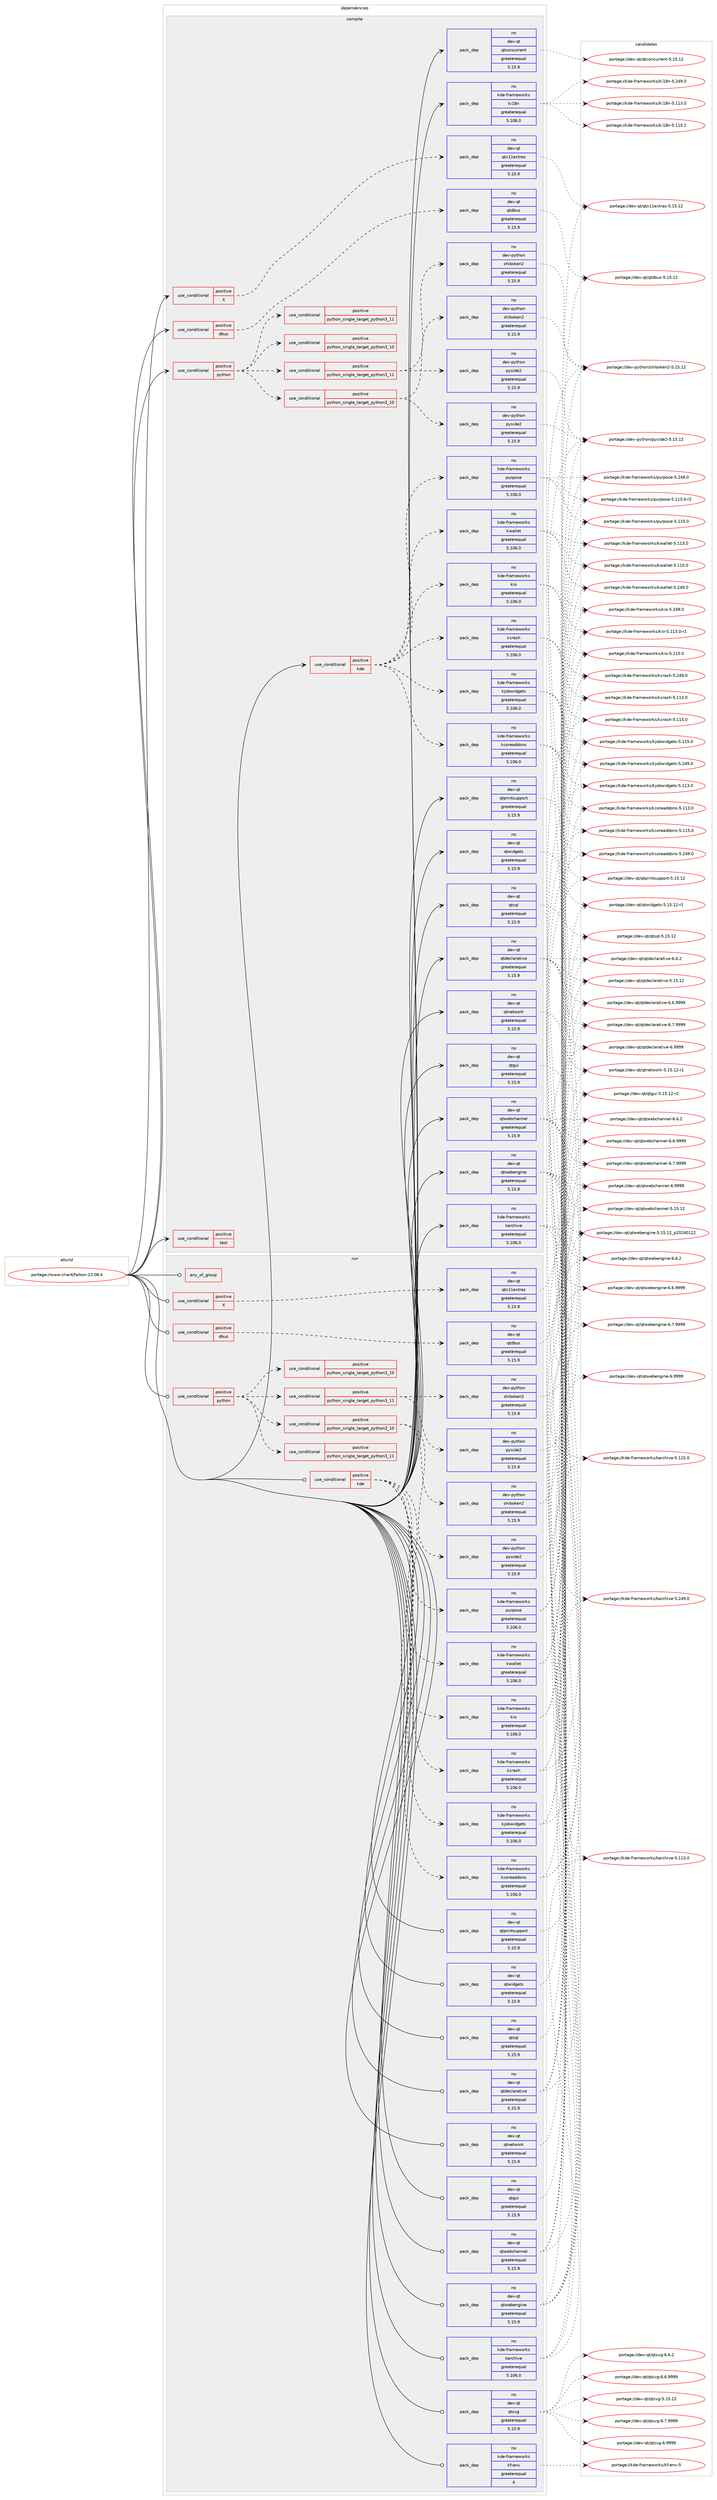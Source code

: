 digraph prolog {

# *************
# Graph options
# *************

newrank=true;
concentrate=true;
compound=true;
graph [rankdir=LR,fontname=Helvetica,fontsize=10,ranksep=1.5];#, ranksep=2.5, nodesep=0.2];
edge  [arrowhead=vee];
node  [fontname=Helvetica,fontsize=10];

# **********
# The ebuild
# **********

subgraph cluster_leftcol {
color=gray;
rank=same;
label=<<i>ebuild</i>>;
id [label="portage://www-client/falkon-23.08.4", color=red, width=4, href="../www-client/falkon-23.08.4.svg"];
}

# ****************
# The dependencies
# ****************

subgraph cluster_midcol {
color=gray;
label=<<i>dependencies</i>>;
subgraph cluster_compile {
fillcolor="#eeeeee";
style=filled;
label=<<i>compile</i>>;
subgraph cond15647 {
dependency23454 [label=<<TABLE BORDER="0" CELLBORDER="1" CELLSPACING="0" CELLPADDING="4"><TR><TD ROWSPAN="3" CELLPADDING="10">use_conditional</TD></TR><TR><TD>positive</TD></TR><TR><TD>X</TD></TR></TABLE>>, shape=none, color=red];
subgraph pack7530 {
dependency23455 [label=<<TABLE BORDER="0" CELLBORDER="1" CELLSPACING="0" CELLPADDING="4" WIDTH="220"><TR><TD ROWSPAN="6" CELLPADDING="30">pack_dep</TD></TR><TR><TD WIDTH="110">no</TD></TR><TR><TD>dev-qt</TD></TR><TR><TD>qtx11extras</TD></TR><TR><TD>greaterequal</TD></TR><TR><TD>5.15.9</TD></TR></TABLE>>, shape=none, color=blue];
}
dependency23454:e -> dependency23455:w [weight=20,style="dashed",arrowhead="vee"];
# *** BEGIN UNKNOWN DEPENDENCY TYPE (TODO) ***
# dependency23454 -> package_dependency(portage://www-client/falkon-23.08.4,install,no,x11-libs,libxcb,none,[,,],any_same_slot,[])
# *** END UNKNOWN DEPENDENCY TYPE (TODO) ***

# *** BEGIN UNKNOWN DEPENDENCY TYPE (TODO) ***
# dependency23454 -> package_dependency(portage://www-client/falkon-23.08.4,install,no,x11-libs,xcb-util,none,[,,],[],[])
# *** END UNKNOWN DEPENDENCY TYPE (TODO) ***

}
id:e -> dependency23454:w [weight=20,style="solid",arrowhead="vee"];
subgraph cond15648 {
dependency23456 [label=<<TABLE BORDER="0" CELLBORDER="1" CELLSPACING="0" CELLPADDING="4"><TR><TD ROWSPAN="3" CELLPADDING="10">use_conditional</TD></TR><TR><TD>positive</TD></TR><TR><TD>dbus</TD></TR></TABLE>>, shape=none, color=red];
subgraph pack7531 {
dependency23457 [label=<<TABLE BORDER="0" CELLBORDER="1" CELLSPACING="0" CELLPADDING="4" WIDTH="220"><TR><TD ROWSPAN="6" CELLPADDING="30">pack_dep</TD></TR><TR><TD WIDTH="110">no</TD></TR><TR><TD>dev-qt</TD></TR><TR><TD>qtdbus</TD></TR><TR><TD>greaterequal</TD></TR><TR><TD>5.15.9</TD></TR></TABLE>>, shape=none, color=blue];
}
dependency23456:e -> dependency23457:w [weight=20,style="dashed",arrowhead="vee"];
}
id:e -> dependency23456:w [weight=20,style="solid",arrowhead="vee"];
subgraph cond15649 {
dependency23458 [label=<<TABLE BORDER="0" CELLBORDER="1" CELLSPACING="0" CELLPADDING="4"><TR><TD ROWSPAN="3" CELLPADDING="10">use_conditional</TD></TR><TR><TD>positive</TD></TR><TR><TD>kde</TD></TR></TABLE>>, shape=none, color=red];
subgraph pack7532 {
dependency23459 [label=<<TABLE BORDER="0" CELLBORDER="1" CELLSPACING="0" CELLPADDING="4" WIDTH="220"><TR><TD ROWSPAN="6" CELLPADDING="30">pack_dep</TD></TR><TR><TD WIDTH="110">no</TD></TR><TR><TD>kde-frameworks</TD></TR><TR><TD>kcoreaddons</TD></TR><TR><TD>greaterequal</TD></TR><TR><TD>5.106.0</TD></TR></TABLE>>, shape=none, color=blue];
}
dependency23458:e -> dependency23459:w [weight=20,style="dashed",arrowhead="vee"];
subgraph pack7533 {
dependency23460 [label=<<TABLE BORDER="0" CELLBORDER="1" CELLSPACING="0" CELLPADDING="4" WIDTH="220"><TR><TD ROWSPAN="6" CELLPADDING="30">pack_dep</TD></TR><TR><TD WIDTH="110">no</TD></TR><TR><TD>kde-frameworks</TD></TR><TR><TD>kcrash</TD></TR><TR><TD>greaterequal</TD></TR><TR><TD>5.106.0</TD></TR></TABLE>>, shape=none, color=blue];
}
dependency23458:e -> dependency23460:w [weight=20,style="dashed",arrowhead="vee"];
subgraph pack7534 {
dependency23461 [label=<<TABLE BORDER="0" CELLBORDER="1" CELLSPACING="0" CELLPADDING="4" WIDTH="220"><TR><TD ROWSPAN="6" CELLPADDING="30">pack_dep</TD></TR><TR><TD WIDTH="110">no</TD></TR><TR><TD>kde-frameworks</TD></TR><TR><TD>kio</TD></TR><TR><TD>greaterequal</TD></TR><TR><TD>5.106.0</TD></TR></TABLE>>, shape=none, color=blue];
}
dependency23458:e -> dependency23461:w [weight=20,style="dashed",arrowhead="vee"];
subgraph pack7535 {
dependency23462 [label=<<TABLE BORDER="0" CELLBORDER="1" CELLSPACING="0" CELLPADDING="4" WIDTH="220"><TR><TD ROWSPAN="6" CELLPADDING="30">pack_dep</TD></TR><TR><TD WIDTH="110">no</TD></TR><TR><TD>kde-frameworks</TD></TR><TR><TD>kjobwidgets</TD></TR><TR><TD>greaterequal</TD></TR><TR><TD>5.106.0</TD></TR></TABLE>>, shape=none, color=blue];
}
dependency23458:e -> dependency23462:w [weight=20,style="dashed",arrowhead="vee"];
subgraph pack7536 {
dependency23463 [label=<<TABLE BORDER="0" CELLBORDER="1" CELLSPACING="0" CELLPADDING="4" WIDTH="220"><TR><TD ROWSPAN="6" CELLPADDING="30">pack_dep</TD></TR><TR><TD WIDTH="110">no</TD></TR><TR><TD>kde-frameworks</TD></TR><TR><TD>kwallet</TD></TR><TR><TD>greaterequal</TD></TR><TR><TD>5.106.0</TD></TR></TABLE>>, shape=none, color=blue];
}
dependency23458:e -> dependency23463:w [weight=20,style="dashed",arrowhead="vee"];
subgraph pack7537 {
dependency23464 [label=<<TABLE BORDER="0" CELLBORDER="1" CELLSPACING="0" CELLPADDING="4" WIDTH="220"><TR><TD ROWSPAN="6" CELLPADDING="30">pack_dep</TD></TR><TR><TD WIDTH="110">no</TD></TR><TR><TD>kde-frameworks</TD></TR><TR><TD>purpose</TD></TR><TR><TD>greaterequal</TD></TR><TR><TD>5.106.0</TD></TR></TABLE>>, shape=none, color=blue];
}
dependency23458:e -> dependency23464:w [weight=20,style="dashed",arrowhead="vee"];
}
id:e -> dependency23458:w [weight=20,style="solid",arrowhead="vee"];
subgraph cond15650 {
dependency23465 [label=<<TABLE BORDER="0" CELLBORDER="1" CELLSPACING="0" CELLPADDING="4"><TR><TD ROWSPAN="3" CELLPADDING="10">use_conditional</TD></TR><TR><TD>positive</TD></TR><TR><TD>python</TD></TR></TABLE>>, shape=none, color=red];
subgraph cond15651 {
dependency23466 [label=<<TABLE BORDER="0" CELLBORDER="1" CELLSPACING="0" CELLPADDING="4"><TR><TD ROWSPAN="3" CELLPADDING="10">use_conditional</TD></TR><TR><TD>positive</TD></TR><TR><TD>python_single_target_python3_10</TD></TR></TABLE>>, shape=none, color=red];
# *** BEGIN UNKNOWN DEPENDENCY TYPE (TODO) ***
# dependency23466 -> package_dependency(portage://www-client/falkon-23.08.4,install,no,dev-lang,python,none,[,,],[slot(3.10)],[])
# *** END UNKNOWN DEPENDENCY TYPE (TODO) ***

}
dependency23465:e -> dependency23466:w [weight=20,style="dashed",arrowhead="vee"];
subgraph cond15652 {
dependency23467 [label=<<TABLE BORDER="0" CELLBORDER="1" CELLSPACING="0" CELLPADDING="4"><TR><TD ROWSPAN="3" CELLPADDING="10">use_conditional</TD></TR><TR><TD>positive</TD></TR><TR><TD>python_single_target_python3_11</TD></TR></TABLE>>, shape=none, color=red];
# *** BEGIN UNKNOWN DEPENDENCY TYPE (TODO) ***
# dependency23467 -> package_dependency(portage://www-client/falkon-23.08.4,install,no,dev-lang,python,none,[,,],[slot(3.11)],[])
# *** END UNKNOWN DEPENDENCY TYPE (TODO) ***

}
dependency23465:e -> dependency23467:w [weight=20,style="dashed",arrowhead="vee"];
subgraph cond15653 {
dependency23468 [label=<<TABLE BORDER="0" CELLBORDER="1" CELLSPACING="0" CELLPADDING="4"><TR><TD ROWSPAN="3" CELLPADDING="10">use_conditional</TD></TR><TR><TD>positive</TD></TR><TR><TD>python_single_target_python3_10</TD></TR></TABLE>>, shape=none, color=red];
subgraph pack7538 {
dependency23469 [label=<<TABLE BORDER="0" CELLBORDER="1" CELLSPACING="0" CELLPADDING="4" WIDTH="220"><TR><TD ROWSPAN="6" CELLPADDING="30">pack_dep</TD></TR><TR><TD WIDTH="110">no</TD></TR><TR><TD>dev-python</TD></TR><TR><TD>pyside2</TD></TR><TR><TD>greaterequal</TD></TR><TR><TD>5.15.9</TD></TR></TABLE>>, shape=none, color=blue];
}
dependency23468:e -> dependency23469:w [weight=20,style="dashed",arrowhead="vee"];
subgraph pack7539 {
dependency23470 [label=<<TABLE BORDER="0" CELLBORDER="1" CELLSPACING="0" CELLPADDING="4" WIDTH="220"><TR><TD ROWSPAN="6" CELLPADDING="30">pack_dep</TD></TR><TR><TD WIDTH="110">no</TD></TR><TR><TD>dev-python</TD></TR><TR><TD>shiboken2</TD></TR><TR><TD>greaterequal</TD></TR><TR><TD>5.15.9</TD></TR></TABLE>>, shape=none, color=blue];
}
dependency23468:e -> dependency23470:w [weight=20,style="dashed",arrowhead="vee"];
}
dependency23465:e -> dependency23468:w [weight=20,style="dashed",arrowhead="vee"];
subgraph cond15654 {
dependency23471 [label=<<TABLE BORDER="0" CELLBORDER="1" CELLSPACING="0" CELLPADDING="4"><TR><TD ROWSPAN="3" CELLPADDING="10">use_conditional</TD></TR><TR><TD>positive</TD></TR><TR><TD>python_single_target_python3_11</TD></TR></TABLE>>, shape=none, color=red];
subgraph pack7540 {
dependency23472 [label=<<TABLE BORDER="0" CELLBORDER="1" CELLSPACING="0" CELLPADDING="4" WIDTH="220"><TR><TD ROWSPAN="6" CELLPADDING="30">pack_dep</TD></TR><TR><TD WIDTH="110">no</TD></TR><TR><TD>dev-python</TD></TR><TR><TD>pyside2</TD></TR><TR><TD>greaterequal</TD></TR><TR><TD>5.15.9</TD></TR></TABLE>>, shape=none, color=blue];
}
dependency23471:e -> dependency23472:w [weight=20,style="dashed",arrowhead="vee"];
subgraph pack7541 {
dependency23473 [label=<<TABLE BORDER="0" CELLBORDER="1" CELLSPACING="0" CELLPADDING="4" WIDTH="220"><TR><TD ROWSPAN="6" CELLPADDING="30">pack_dep</TD></TR><TR><TD WIDTH="110">no</TD></TR><TR><TD>dev-python</TD></TR><TR><TD>shiboken2</TD></TR><TR><TD>greaterequal</TD></TR><TR><TD>5.15.9</TD></TR></TABLE>>, shape=none, color=blue];
}
dependency23471:e -> dependency23473:w [weight=20,style="dashed",arrowhead="vee"];
}
dependency23465:e -> dependency23471:w [weight=20,style="dashed",arrowhead="vee"];
}
id:e -> dependency23465:w [weight=20,style="solid",arrowhead="vee"];
subgraph cond15655 {
dependency23474 [label=<<TABLE BORDER="0" CELLBORDER="1" CELLSPACING="0" CELLPADDING="4"><TR><TD ROWSPAN="3" CELLPADDING="10">use_conditional</TD></TR><TR><TD>positive</TD></TR><TR><TD>test</TD></TR></TABLE>>, shape=none, color=red];
# *** BEGIN UNKNOWN DEPENDENCY TYPE (TODO) ***
# dependency23474 -> package_dependency(portage://www-client/falkon-23.08.4,install,no,dev-qt,qttest,none,[,,],[slot(5)],[])
# *** END UNKNOWN DEPENDENCY TYPE (TODO) ***

}
id:e -> dependency23474:w [weight=20,style="solid",arrowhead="vee"];
# *** BEGIN UNKNOWN DEPENDENCY TYPE (TODO) ***
# id -> package_dependency(portage://www-client/falkon-23.08.4,install,no,dev-libs,openssl,none,[,,],[slot(0),equal],[])
# *** END UNKNOWN DEPENDENCY TYPE (TODO) ***

subgraph pack7542 {
dependency23475 [label=<<TABLE BORDER="0" CELLBORDER="1" CELLSPACING="0" CELLPADDING="4" WIDTH="220"><TR><TD ROWSPAN="6" CELLPADDING="30">pack_dep</TD></TR><TR><TD WIDTH="110">no</TD></TR><TR><TD>dev-qt</TD></TR><TR><TD>qtconcurrent</TD></TR><TR><TD>greaterequal</TD></TR><TR><TD>5.15.9</TD></TR></TABLE>>, shape=none, color=blue];
}
id:e -> dependency23475:w [weight=20,style="solid",arrowhead="vee"];
# *** BEGIN UNKNOWN DEPENDENCY TYPE (TODO) ***
# id -> package_dependency(portage://www-client/falkon-23.08.4,install,no,dev-qt,qtcore,none,[,,],[slot(5)],[])
# *** END UNKNOWN DEPENDENCY TYPE (TODO) ***

subgraph pack7543 {
dependency23476 [label=<<TABLE BORDER="0" CELLBORDER="1" CELLSPACING="0" CELLPADDING="4" WIDTH="220"><TR><TD ROWSPAN="6" CELLPADDING="30">pack_dep</TD></TR><TR><TD WIDTH="110">no</TD></TR><TR><TD>dev-qt</TD></TR><TR><TD>qtdeclarative</TD></TR><TR><TD>greaterequal</TD></TR><TR><TD>5.15.9</TD></TR></TABLE>>, shape=none, color=blue];
}
id:e -> dependency23476:w [weight=20,style="solid",arrowhead="vee"];
subgraph pack7544 {
dependency23477 [label=<<TABLE BORDER="0" CELLBORDER="1" CELLSPACING="0" CELLPADDING="4" WIDTH="220"><TR><TD ROWSPAN="6" CELLPADDING="30">pack_dep</TD></TR><TR><TD WIDTH="110">no</TD></TR><TR><TD>dev-qt</TD></TR><TR><TD>qtgui</TD></TR><TR><TD>greaterequal</TD></TR><TR><TD>5.15.9</TD></TR></TABLE>>, shape=none, color=blue];
}
id:e -> dependency23477:w [weight=20,style="solid",arrowhead="vee"];
subgraph pack7545 {
dependency23478 [label=<<TABLE BORDER="0" CELLBORDER="1" CELLSPACING="0" CELLPADDING="4" WIDTH="220"><TR><TD ROWSPAN="6" CELLPADDING="30">pack_dep</TD></TR><TR><TD WIDTH="110">no</TD></TR><TR><TD>dev-qt</TD></TR><TR><TD>qtnetwork</TD></TR><TR><TD>greaterequal</TD></TR><TR><TD>5.15.9</TD></TR></TABLE>>, shape=none, color=blue];
}
id:e -> dependency23478:w [weight=20,style="solid",arrowhead="vee"];
subgraph pack7546 {
dependency23479 [label=<<TABLE BORDER="0" CELLBORDER="1" CELLSPACING="0" CELLPADDING="4" WIDTH="220"><TR><TD ROWSPAN="6" CELLPADDING="30">pack_dep</TD></TR><TR><TD WIDTH="110">no</TD></TR><TR><TD>dev-qt</TD></TR><TR><TD>qtprintsupport</TD></TR><TR><TD>greaterequal</TD></TR><TR><TD>5.15.9</TD></TR></TABLE>>, shape=none, color=blue];
}
id:e -> dependency23479:w [weight=20,style="solid",arrowhead="vee"];
subgraph pack7547 {
dependency23480 [label=<<TABLE BORDER="0" CELLBORDER="1" CELLSPACING="0" CELLPADDING="4" WIDTH="220"><TR><TD ROWSPAN="6" CELLPADDING="30">pack_dep</TD></TR><TR><TD WIDTH="110">no</TD></TR><TR><TD>dev-qt</TD></TR><TR><TD>qtsql</TD></TR><TR><TD>greaterequal</TD></TR><TR><TD>5.15.9</TD></TR></TABLE>>, shape=none, color=blue];
}
id:e -> dependency23480:w [weight=20,style="solid",arrowhead="vee"];
subgraph pack7548 {
dependency23481 [label=<<TABLE BORDER="0" CELLBORDER="1" CELLSPACING="0" CELLPADDING="4" WIDTH="220"><TR><TD ROWSPAN="6" CELLPADDING="30">pack_dep</TD></TR><TR><TD WIDTH="110">no</TD></TR><TR><TD>dev-qt</TD></TR><TR><TD>qtwebchannel</TD></TR><TR><TD>greaterequal</TD></TR><TR><TD>5.15.9</TD></TR></TABLE>>, shape=none, color=blue];
}
id:e -> dependency23481:w [weight=20,style="solid",arrowhead="vee"];
subgraph pack7549 {
dependency23482 [label=<<TABLE BORDER="0" CELLBORDER="1" CELLSPACING="0" CELLPADDING="4" WIDTH="220"><TR><TD ROWSPAN="6" CELLPADDING="30">pack_dep</TD></TR><TR><TD WIDTH="110">no</TD></TR><TR><TD>dev-qt</TD></TR><TR><TD>qtwebengine</TD></TR><TR><TD>greaterequal</TD></TR><TR><TD>5.15.9</TD></TR></TABLE>>, shape=none, color=blue];
}
id:e -> dependency23482:w [weight=20,style="solid",arrowhead="vee"];
subgraph pack7550 {
dependency23483 [label=<<TABLE BORDER="0" CELLBORDER="1" CELLSPACING="0" CELLPADDING="4" WIDTH="220"><TR><TD ROWSPAN="6" CELLPADDING="30">pack_dep</TD></TR><TR><TD WIDTH="110">no</TD></TR><TR><TD>dev-qt</TD></TR><TR><TD>qtwidgets</TD></TR><TR><TD>greaterequal</TD></TR><TR><TD>5.15.9</TD></TR></TABLE>>, shape=none, color=blue];
}
id:e -> dependency23483:w [weight=20,style="solid",arrowhead="vee"];
subgraph pack7551 {
dependency23484 [label=<<TABLE BORDER="0" CELLBORDER="1" CELLSPACING="0" CELLPADDING="4" WIDTH="220"><TR><TD ROWSPAN="6" CELLPADDING="30">pack_dep</TD></TR><TR><TD WIDTH="110">no</TD></TR><TR><TD>kde-frameworks</TD></TR><TR><TD>karchive</TD></TR><TR><TD>greaterequal</TD></TR><TR><TD>5.106.0</TD></TR></TABLE>>, shape=none, color=blue];
}
id:e -> dependency23484:w [weight=20,style="solid",arrowhead="vee"];
subgraph pack7552 {
dependency23485 [label=<<TABLE BORDER="0" CELLBORDER="1" CELLSPACING="0" CELLPADDING="4" WIDTH="220"><TR><TD ROWSPAN="6" CELLPADDING="30">pack_dep</TD></TR><TR><TD WIDTH="110">no</TD></TR><TR><TD>kde-frameworks</TD></TR><TR><TD>ki18n</TD></TR><TR><TD>greaterequal</TD></TR><TR><TD>5.106.0</TD></TR></TABLE>>, shape=none, color=blue];
}
id:e -> dependency23485:w [weight=20,style="solid",arrowhead="vee"];
# *** BEGIN UNKNOWN DEPENDENCY TYPE (TODO) ***
# id -> package_dependency(portage://www-client/falkon-23.08.4,install,no,virtual,libintl,none,[,,],[],[])
# *** END UNKNOWN DEPENDENCY TYPE (TODO) ***

}
subgraph cluster_compileandrun {
fillcolor="#eeeeee";
style=filled;
label=<<i>compile and run</i>>;
}
subgraph cluster_run {
fillcolor="#eeeeee";
style=filled;
label=<<i>run</i>>;
subgraph any270 {
dependency23486 [label=<<TABLE BORDER="0" CELLBORDER="1" CELLSPACING="0" CELLPADDING="4"><TR><TD CELLPADDING="10">any_of_group</TD></TR></TABLE>>, shape=none, color=red];# *** BEGIN UNKNOWN DEPENDENCY TYPE (TODO) ***
# dependency23486 -> package_dependency(portage://www-client/falkon-23.08.4,run,no,kde-frameworks,breeze-icons,none,[,,],any_different_slot,[])
# *** END UNKNOWN DEPENDENCY TYPE (TODO) ***

# *** BEGIN UNKNOWN DEPENDENCY TYPE (TODO) ***
# dependency23486 -> package_dependency(portage://www-client/falkon-23.08.4,run,no,kde-frameworks,oxygen-icons,none,[,,],any_different_slot,[])
# *** END UNKNOWN DEPENDENCY TYPE (TODO) ***

}
id:e -> dependency23486:w [weight=20,style="solid",arrowhead="odot"];
subgraph cond15656 {
dependency23487 [label=<<TABLE BORDER="0" CELLBORDER="1" CELLSPACING="0" CELLPADDING="4"><TR><TD ROWSPAN="3" CELLPADDING="10">use_conditional</TD></TR><TR><TD>positive</TD></TR><TR><TD>X</TD></TR></TABLE>>, shape=none, color=red];
subgraph pack7553 {
dependency23488 [label=<<TABLE BORDER="0" CELLBORDER="1" CELLSPACING="0" CELLPADDING="4" WIDTH="220"><TR><TD ROWSPAN="6" CELLPADDING="30">pack_dep</TD></TR><TR><TD WIDTH="110">no</TD></TR><TR><TD>dev-qt</TD></TR><TR><TD>qtx11extras</TD></TR><TR><TD>greaterequal</TD></TR><TR><TD>5.15.9</TD></TR></TABLE>>, shape=none, color=blue];
}
dependency23487:e -> dependency23488:w [weight=20,style="dashed",arrowhead="vee"];
# *** BEGIN UNKNOWN DEPENDENCY TYPE (TODO) ***
# dependency23487 -> package_dependency(portage://www-client/falkon-23.08.4,run,no,x11-libs,libxcb,none,[,,],any_same_slot,[])
# *** END UNKNOWN DEPENDENCY TYPE (TODO) ***

# *** BEGIN UNKNOWN DEPENDENCY TYPE (TODO) ***
# dependency23487 -> package_dependency(portage://www-client/falkon-23.08.4,run,no,x11-libs,xcb-util,none,[,,],[],[])
# *** END UNKNOWN DEPENDENCY TYPE (TODO) ***

}
id:e -> dependency23487:w [weight=20,style="solid",arrowhead="odot"];
subgraph cond15657 {
dependency23489 [label=<<TABLE BORDER="0" CELLBORDER="1" CELLSPACING="0" CELLPADDING="4"><TR><TD ROWSPAN="3" CELLPADDING="10">use_conditional</TD></TR><TR><TD>positive</TD></TR><TR><TD>dbus</TD></TR></TABLE>>, shape=none, color=red];
subgraph pack7554 {
dependency23490 [label=<<TABLE BORDER="0" CELLBORDER="1" CELLSPACING="0" CELLPADDING="4" WIDTH="220"><TR><TD ROWSPAN="6" CELLPADDING="30">pack_dep</TD></TR><TR><TD WIDTH="110">no</TD></TR><TR><TD>dev-qt</TD></TR><TR><TD>qtdbus</TD></TR><TR><TD>greaterequal</TD></TR><TR><TD>5.15.9</TD></TR></TABLE>>, shape=none, color=blue];
}
dependency23489:e -> dependency23490:w [weight=20,style="dashed",arrowhead="vee"];
}
id:e -> dependency23489:w [weight=20,style="solid",arrowhead="odot"];
subgraph cond15658 {
dependency23491 [label=<<TABLE BORDER="0" CELLBORDER="1" CELLSPACING="0" CELLPADDING="4"><TR><TD ROWSPAN="3" CELLPADDING="10">use_conditional</TD></TR><TR><TD>positive</TD></TR><TR><TD>kde</TD></TR></TABLE>>, shape=none, color=red];
subgraph pack7555 {
dependency23492 [label=<<TABLE BORDER="0" CELLBORDER="1" CELLSPACING="0" CELLPADDING="4" WIDTH="220"><TR><TD ROWSPAN="6" CELLPADDING="30">pack_dep</TD></TR><TR><TD WIDTH="110">no</TD></TR><TR><TD>kde-frameworks</TD></TR><TR><TD>kcoreaddons</TD></TR><TR><TD>greaterequal</TD></TR><TR><TD>5.106.0</TD></TR></TABLE>>, shape=none, color=blue];
}
dependency23491:e -> dependency23492:w [weight=20,style="dashed",arrowhead="vee"];
subgraph pack7556 {
dependency23493 [label=<<TABLE BORDER="0" CELLBORDER="1" CELLSPACING="0" CELLPADDING="4" WIDTH="220"><TR><TD ROWSPAN="6" CELLPADDING="30">pack_dep</TD></TR><TR><TD WIDTH="110">no</TD></TR><TR><TD>kde-frameworks</TD></TR><TR><TD>kcrash</TD></TR><TR><TD>greaterequal</TD></TR><TR><TD>5.106.0</TD></TR></TABLE>>, shape=none, color=blue];
}
dependency23491:e -> dependency23493:w [weight=20,style="dashed",arrowhead="vee"];
subgraph pack7557 {
dependency23494 [label=<<TABLE BORDER="0" CELLBORDER="1" CELLSPACING="0" CELLPADDING="4" WIDTH="220"><TR><TD ROWSPAN="6" CELLPADDING="30">pack_dep</TD></TR><TR><TD WIDTH="110">no</TD></TR><TR><TD>kde-frameworks</TD></TR><TR><TD>kio</TD></TR><TR><TD>greaterequal</TD></TR><TR><TD>5.106.0</TD></TR></TABLE>>, shape=none, color=blue];
}
dependency23491:e -> dependency23494:w [weight=20,style="dashed",arrowhead="vee"];
subgraph pack7558 {
dependency23495 [label=<<TABLE BORDER="0" CELLBORDER="1" CELLSPACING="0" CELLPADDING="4" WIDTH="220"><TR><TD ROWSPAN="6" CELLPADDING="30">pack_dep</TD></TR><TR><TD WIDTH="110">no</TD></TR><TR><TD>kde-frameworks</TD></TR><TR><TD>kjobwidgets</TD></TR><TR><TD>greaterequal</TD></TR><TR><TD>5.106.0</TD></TR></TABLE>>, shape=none, color=blue];
}
dependency23491:e -> dependency23495:w [weight=20,style="dashed",arrowhead="vee"];
subgraph pack7559 {
dependency23496 [label=<<TABLE BORDER="0" CELLBORDER="1" CELLSPACING="0" CELLPADDING="4" WIDTH="220"><TR><TD ROWSPAN="6" CELLPADDING="30">pack_dep</TD></TR><TR><TD WIDTH="110">no</TD></TR><TR><TD>kde-frameworks</TD></TR><TR><TD>kwallet</TD></TR><TR><TD>greaterequal</TD></TR><TR><TD>5.106.0</TD></TR></TABLE>>, shape=none, color=blue];
}
dependency23491:e -> dependency23496:w [weight=20,style="dashed",arrowhead="vee"];
subgraph pack7560 {
dependency23497 [label=<<TABLE BORDER="0" CELLBORDER="1" CELLSPACING="0" CELLPADDING="4" WIDTH="220"><TR><TD ROWSPAN="6" CELLPADDING="30">pack_dep</TD></TR><TR><TD WIDTH="110">no</TD></TR><TR><TD>kde-frameworks</TD></TR><TR><TD>purpose</TD></TR><TR><TD>greaterequal</TD></TR><TR><TD>5.106.0</TD></TR></TABLE>>, shape=none, color=blue];
}
dependency23491:e -> dependency23497:w [weight=20,style="dashed",arrowhead="vee"];
}
id:e -> dependency23491:w [weight=20,style="solid",arrowhead="odot"];
subgraph cond15659 {
dependency23498 [label=<<TABLE BORDER="0" CELLBORDER="1" CELLSPACING="0" CELLPADDING="4"><TR><TD ROWSPAN="3" CELLPADDING="10">use_conditional</TD></TR><TR><TD>positive</TD></TR><TR><TD>python</TD></TR></TABLE>>, shape=none, color=red];
subgraph cond15660 {
dependency23499 [label=<<TABLE BORDER="0" CELLBORDER="1" CELLSPACING="0" CELLPADDING="4"><TR><TD ROWSPAN="3" CELLPADDING="10">use_conditional</TD></TR><TR><TD>positive</TD></TR><TR><TD>python_single_target_python3_10</TD></TR></TABLE>>, shape=none, color=red];
# *** BEGIN UNKNOWN DEPENDENCY TYPE (TODO) ***
# dependency23499 -> package_dependency(portage://www-client/falkon-23.08.4,run,no,dev-lang,python,none,[,,],[slot(3.10)],[])
# *** END UNKNOWN DEPENDENCY TYPE (TODO) ***

}
dependency23498:e -> dependency23499:w [weight=20,style="dashed",arrowhead="vee"];
subgraph cond15661 {
dependency23500 [label=<<TABLE BORDER="0" CELLBORDER="1" CELLSPACING="0" CELLPADDING="4"><TR><TD ROWSPAN="3" CELLPADDING="10">use_conditional</TD></TR><TR><TD>positive</TD></TR><TR><TD>python_single_target_python3_11</TD></TR></TABLE>>, shape=none, color=red];
# *** BEGIN UNKNOWN DEPENDENCY TYPE (TODO) ***
# dependency23500 -> package_dependency(portage://www-client/falkon-23.08.4,run,no,dev-lang,python,none,[,,],[slot(3.11)],[])
# *** END UNKNOWN DEPENDENCY TYPE (TODO) ***

}
dependency23498:e -> dependency23500:w [weight=20,style="dashed",arrowhead="vee"];
subgraph cond15662 {
dependency23501 [label=<<TABLE BORDER="0" CELLBORDER="1" CELLSPACING="0" CELLPADDING="4"><TR><TD ROWSPAN="3" CELLPADDING="10">use_conditional</TD></TR><TR><TD>positive</TD></TR><TR><TD>python_single_target_python3_10</TD></TR></TABLE>>, shape=none, color=red];
subgraph pack7561 {
dependency23502 [label=<<TABLE BORDER="0" CELLBORDER="1" CELLSPACING="0" CELLPADDING="4" WIDTH="220"><TR><TD ROWSPAN="6" CELLPADDING="30">pack_dep</TD></TR><TR><TD WIDTH="110">no</TD></TR><TR><TD>dev-python</TD></TR><TR><TD>pyside2</TD></TR><TR><TD>greaterequal</TD></TR><TR><TD>5.15.9</TD></TR></TABLE>>, shape=none, color=blue];
}
dependency23501:e -> dependency23502:w [weight=20,style="dashed",arrowhead="vee"];
subgraph pack7562 {
dependency23503 [label=<<TABLE BORDER="0" CELLBORDER="1" CELLSPACING="0" CELLPADDING="4" WIDTH="220"><TR><TD ROWSPAN="6" CELLPADDING="30">pack_dep</TD></TR><TR><TD WIDTH="110">no</TD></TR><TR><TD>dev-python</TD></TR><TR><TD>shiboken2</TD></TR><TR><TD>greaterequal</TD></TR><TR><TD>5.15.9</TD></TR></TABLE>>, shape=none, color=blue];
}
dependency23501:e -> dependency23503:w [weight=20,style="dashed",arrowhead="vee"];
}
dependency23498:e -> dependency23501:w [weight=20,style="dashed",arrowhead="vee"];
subgraph cond15663 {
dependency23504 [label=<<TABLE BORDER="0" CELLBORDER="1" CELLSPACING="0" CELLPADDING="4"><TR><TD ROWSPAN="3" CELLPADDING="10">use_conditional</TD></TR><TR><TD>positive</TD></TR><TR><TD>python_single_target_python3_11</TD></TR></TABLE>>, shape=none, color=red];
subgraph pack7563 {
dependency23505 [label=<<TABLE BORDER="0" CELLBORDER="1" CELLSPACING="0" CELLPADDING="4" WIDTH="220"><TR><TD ROWSPAN="6" CELLPADDING="30">pack_dep</TD></TR><TR><TD WIDTH="110">no</TD></TR><TR><TD>dev-python</TD></TR><TR><TD>pyside2</TD></TR><TR><TD>greaterequal</TD></TR><TR><TD>5.15.9</TD></TR></TABLE>>, shape=none, color=blue];
}
dependency23504:e -> dependency23505:w [weight=20,style="dashed",arrowhead="vee"];
subgraph pack7564 {
dependency23506 [label=<<TABLE BORDER="0" CELLBORDER="1" CELLSPACING="0" CELLPADDING="4" WIDTH="220"><TR><TD ROWSPAN="6" CELLPADDING="30">pack_dep</TD></TR><TR><TD WIDTH="110">no</TD></TR><TR><TD>dev-python</TD></TR><TR><TD>shiboken2</TD></TR><TR><TD>greaterequal</TD></TR><TR><TD>5.15.9</TD></TR></TABLE>>, shape=none, color=blue];
}
dependency23504:e -> dependency23506:w [weight=20,style="dashed",arrowhead="vee"];
}
dependency23498:e -> dependency23504:w [weight=20,style="dashed",arrowhead="vee"];
}
id:e -> dependency23498:w [weight=20,style="solid",arrowhead="odot"];
# *** BEGIN UNKNOWN DEPENDENCY TYPE (TODO) ***
# id -> package_dependency(portage://www-client/falkon-23.08.4,run,no,dev-libs,openssl,none,[,,],[slot(0),equal],[])
# *** END UNKNOWN DEPENDENCY TYPE (TODO) ***

# *** BEGIN UNKNOWN DEPENDENCY TYPE (TODO) ***
# id -> package_dependency(portage://www-client/falkon-23.08.4,run,no,dev-qt,qtcore,none,[,,],[slot(5)],[])
# *** END UNKNOWN DEPENDENCY TYPE (TODO) ***

subgraph pack7565 {
dependency23507 [label=<<TABLE BORDER="0" CELLBORDER="1" CELLSPACING="0" CELLPADDING="4" WIDTH="220"><TR><TD ROWSPAN="6" CELLPADDING="30">pack_dep</TD></TR><TR><TD WIDTH="110">no</TD></TR><TR><TD>dev-qt</TD></TR><TR><TD>qtdeclarative</TD></TR><TR><TD>greaterequal</TD></TR><TR><TD>5.15.9</TD></TR></TABLE>>, shape=none, color=blue];
}
id:e -> dependency23507:w [weight=20,style="solid",arrowhead="odot"];
subgraph pack7566 {
dependency23508 [label=<<TABLE BORDER="0" CELLBORDER="1" CELLSPACING="0" CELLPADDING="4" WIDTH="220"><TR><TD ROWSPAN="6" CELLPADDING="30">pack_dep</TD></TR><TR><TD WIDTH="110">no</TD></TR><TR><TD>dev-qt</TD></TR><TR><TD>qtgui</TD></TR><TR><TD>greaterequal</TD></TR><TR><TD>5.15.9</TD></TR></TABLE>>, shape=none, color=blue];
}
id:e -> dependency23508:w [weight=20,style="solid",arrowhead="odot"];
subgraph pack7567 {
dependency23509 [label=<<TABLE BORDER="0" CELLBORDER="1" CELLSPACING="0" CELLPADDING="4" WIDTH="220"><TR><TD ROWSPAN="6" CELLPADDING="30">pack_dep</TD></TR><TR><TD WIDTH="110">no</TD></TR><TR><TD>dev-qt</TD></TR><TR><TD>qtnetwork</TD></TR><TR><TD>greaterequal</TD></TR><TR><TD>5.15.9</TD></TR></TABLE>>, shape=none, color=blue];
}
id:e -> dependency23509:w [weight=20,style="solid",arrowhead="odot"];
subgraph pack7568 {
dependency23510 [label=<<TABLE BORDER="0" CELLBORDER="1" CELLSPACING="0" CELLPADDING="4" WIDTH="220"><TR><TD ROWSPAN="6" CELLPADDING="30">pack_dep</TD></TR><TR><TD WIDTH="110">no</TD></TR><TR><TD>dev-qt</TD></TR><TR><TD>qtprintsupport</TD></TR><TR><TD>greaterequal</TD></TR><TR><TD>5.15.9</TD></TR></TABLE>>, shape=none, color=blue];
}
id:e -> dependency23510:w [weight=20,style="solid",arrowhead="odot"];
subgraph pack7569 {
dependency23511 [label=<<TABLE BORDER="0" CELLBORDER="1" CELLSPACING="0" CELLPADDING="4" WIDTH="220"><TR><TD ROWSPAN="6" CELLPADDING="30">pack_dep</TD></TR><TR><TD WIDTH="110">no</TD></TR><TR><TD>dev-qt</TD></TR><TR><TD>qtsql</TD></TR><TR><TD>greaterequal</TD></TR><TR><TD>5.15.9</TD></TR></TABLE>>, shape=none, color=blue];
}
id:e -> dependency23511:w [weight=20,style="solid",arrowhead="odot"];
subgraph pack7570 {
dependency23512 [label=<<TABLE BORDER="0" CELLBORDER="1" CELLSPACING="0" CELLPADDING="4" WIDTH="220"><TR><TD ROWSPAN="6" CELLPADDING="30">pack_dep</TD></TR><TR><TD WIDTH="110">no</TD></TR><TR><TD>dev-qt</TD></TR><TR><TD>qtsvg</TD></TR><TR><TD>greaterequal</TD></TR><TR><TD>5.15.9</TD></TR></TABLE>>, shape=none, color=blue];
}
id:e -> dependency23512:w [weight=20,style="solid",arrowhead="odot"];
subgraph pack7571 {
dependency23513 [label=<<TABLE BORDER="0" CELLBORDER="1" CELLSPACING="0" CELLPADDING="4" WIDTH="220"><TR><TD ROWSPAN="6" CELLPADDING="30">pack_dep</TD></TR><TR><TD WIDTH="110">no</TD></TR><TR><TD>dev-qt</TD></TR><TR><TD>qtwebchannel</TD></TR><TR><TD>greaterequal</TD></TR><TR><TD>5.15.9</TD></TR></TABLE>>, shape=none, color=blue];
}
id:e -> dependency23513:w [weight=20,style="solid",arrowhead="odot"];
subgraph pack7572 {
dependency23514 [label=<<TABLE BORDER="0" CELLBORDER="1" CELLSPACING="0" CELLPADDING="4" WIDTH="220"><TR><TD ROWSPAN="6" CELLPADDING="30">pack_dep</TD></TR><TR><TD WIDTH="110">no</TD></TR><TR><TD>dev-qt</TD></TR><TR><TD>qtwebengine</TD></TR><TR><TD>greaterequal</TD></TR><TR><TD>5.15.9</TD></TR></TABLE>>, shape=none, color=blue];
}
id:e -> dependency23514:w [weight=20,style="solid",arrowhead="odot"];
subgraph pack7573 {
dependency23515 [label=<<TABLE BORDER="0" CELLBORDER="1" CELLSPACING="0" CELLPADDING="4" WIDTH="220"><TR><TD ROWSPAN="6" CELLPADDING="30">pack_dep</TD></TR><TR><TD WIDTH="110">no</TD></TR><TR><TD>dev-qt</TD></TR><TR><TD>qtwidgets</TD></TR><TR><TD>greaterequal</TD></TR><TR><TD>5.15.9</TD></TR></TABLE>>, shape=none, color=blue];
}
id:e -> dependency23515:w [weight=20,style="solid",arrowhead="odot"];
subgraph pack7574 {
dependency23516 [label=<<TABLE BORDER="0" CELLBORDER="1" CELLSPACING="0" CELLPADDING="4" WIDTH="220"><TR><TD ROWSPAN="6" CELLPADDING="30">pack_dep</TD></TR><TR><TD WIDTH="110">no</TD></TR><TR><TD>kde-frameworks</TD></TR><TR><TD>karchive</TD></TR><TR><TD>greaterequal</TD></TR><TR><TD>5.106.0</TD></TR></TABLE>>, shape=none, color=blue];
}
id:e -> dependency23516:w [weight=20,style="solid",arrowhead="odot"];
subgraph pack7575 {
dependency23517 [label=<<TABLE BORDER="0" CELLBORDER="1" CELLSPACING="0" CELLPADDING="4" WIDTH="220"><TR><TD ROWSPAN="6" CELLPADDING="30">pack_dep</TD></TR><TR><TD WIDTH="110">no</TD></TR><TR><TD>kde-frameworks</TD></TR><TR><TD>kf-env</TD></TR><TR><TD>greaterequal</TD></TR><TR><TD>4</TD></TR></TABLE>>, shape=none, color=blue];
}
id:e -> dependency23517:w [weight=20,style="solid",arrowhead="odot"];
# *** BEGIN UNKNOWN DEPENDENCY TYPE (TODO) ***
# id -> package_dependency(portage://www-client/falkon-23.08.4,run,no,virtual,libintl,none,[,,],[],[])
# *** END UNKNOWN DEPENDENCY TYPE (TODO) ***

}
}

# **************
# The candidates
# **************

subgraph cluster_choices {
rank=same;
color=gray;
label=<<i>candidates</i>>;

subgraph choice7530 {
color=black;
nodesep=1;
choice10010111845113116471131161204949101120116114971154553464953464950 [label="portage://dev-qt/qtx11extras-5.15.12", color=red, width=4,href="../dev-qt/qtx11extras-5.15.12.svg"];
dependency23455:e -> choice10010111845113116471131161204949101120116114971154553464953464950:w [style=dotted,weight="100"];
}
subgraph choice7531 {
color=black;
nodesep=1;
choice1001011184511311647113116100981171154553464953464950 [label="portage://dev-qt/qtdbus-5.15.12", color=red, width=4,href="../dev-qt/qtdbus-5.15.12.svg"];
dependency23457:e -> choice1001011184511311647113116100981171154553464953464950:w [style=dotted,weight="100"];
}
subgraph choice7532 {
color=black;
nodesep=1;
choice10710010145102114971091011191111141071154710799111114101971001001111101154553464949514648 [label="portage://kde-frameworks/kcoreaddons-5.113.0", color=red, width=4,href="../kde-frameworks/kcoreaddons-5.113.0.svg"];
choice10710010145102114971091011191111141071154710799111114101971001001111101154553464949534648 [label="portage://kde-frameworks/kcoreaddons-5.115.0", color=red, width=4,href="../kde-frameworks/kcoreaddons-5.115.0.svg"];
choice10710010145102114971091011191111141071154710799111114101971001001111101154553465052574648 [label="portage://kde-frameworks/kcoreaddons-5.249.0", color=red, width=4,href="../kde-frameworks/kcoreaddons-5.249.0.svg"];
dependency23459:e -> choice10710010145102114971091011191111141071154710799111114101971001001111101154553464949514648:w [style=dotted,weight="100"];
dependency23459:e -> choice10710010145102114971091011191111141071154710799111114101971001001111101154553464949534648:w [style=dotted,weight="100"];
dependency23459:e -> choice10710010145102114971091011191111141071154710799111114101971001001111101154553465052574648:w [style=dotted,weight="100"];
}
subgraph choice7533 {
color=black;
nodesep=1;
choice10710010145102114971091011191111141071154710799114971151044553464949514648 [label="portage://kde-frameworks/kcrash-5.113.0", color=red, width=4,href="../kde-frameworks/kcrash-5.113.0.svg"];
choice10710010145102114971091011191111141071154710799114971151044553464949534648 [label="portage://kde-frameworks/kcrash-5.115.0", color=red, width=4,href="../kde-frameworks/kcrash-5.115.0.svg"];
choice10710010145102114971091011191111141071154710799114971151044553465052574648 [label="portage://kde-frameworks/kcrash-5.249.0", color=red, width=4,href="../kde-frameworks/kcrash-5.249.0.svg"];
dependency23460:e -> choice10710010145102114971091011191111141071154710799114971151044553464949514648:w [style=dotted,weight="100"];
dependency23460:e -> choice10710010145102114971091011191111141071154710799114971151044553464949534648:w [style=dotted,weight="100"];
dependency23460:e -> choice10710010145102114971091011191111141071154710799114971151044553465052574648:w [style=dotted,weight="100"];
}
subgraph choice7534 {
color=black;
nodesep=1;
choice10710010145102114971091011191111141071154710710511145534649495146484511449 [label="portage://kde-frameworks/kio-5.113.0-r1", color=red, width=4,href="../kde-frameworks/kio-5.113.0-r1.svg"];
choice1071001014510211497109101119111114107115471071051114553464949534648 [label="portage://kde-frameworks/kio-5.115.0", color=red, width=4,href="../kde-frameworks/kio-5.115.0.svg"];
choice1071001014510211497109101119111114107115471071051114553465052574648 [label="portage://kde-frameworks/kio-5.249.0", color=red, width=4,href="../kde-frameworks/kio-5.249.0.svg"];
dependency23461:e -> choice10710010145102114971091011191111141071154710710511145534649495146484511449:w [style=dotted,weight="100"];
dependency23461:e -> choice1071001014510211497109101119111114107115471071051114553464949534648:w [style=dotted,weight="100"];
dependency23461:e -> choice1071001014510211497109101119111114107115471071051114553465052574648:w [style=dotted,weight="100"];
}
subgraph choice7535 {
color=black;
nodesep=1;
choice107100101451021149710910111911111410711547107106111981191051001031011161154553464949514648 [label="portage://kde-frameworks/kjobwidgets-5.113.0", color=red, width=4,href="../kde-frameworks/kjobwidgets-5.113.0.svg"];
choice107100101451021149710910111911111410711547107106111981191051001031011161154553464949534648 [label="portage://kde-frameworks/kjobwidgets-5.115.0", color=red, width=4,href="../kde-frameworks/kjobwidgets-5.115.0.svg"];
choice107100101451021149710910111911111410711547107106111981191051001031011161154553465052574648 [label="portage://kde-frameworks/kjobwidgets-5.249.0", color=red, width=4,href="../kde-frameworks/kjobwidgets-5.249.0.svg"];
dependency23462:e -> choice107100101451021149710910111911111410711547107106111981191051001031011161154553464949514648:w [style=dotted,weight="100"];
dependency23462:e -> choice107100101451021149710910111911111410711547107106111981191051001031011161154553464949534648:w [style=dotted,weight="100"];
dependency23462:e -> choice107100101451021149710910111911111410711547107106111981191051001031011161154553465052574648:w [style=dotted,weight="100"];
}
subgraph choice7536 {
color=black;
nodesep=1;
choice107100101451021149710910111911111410711547107119971081081011164553464949514648 [label="portage://kde-frameworks/kwallet-5.113.0", color=red, width=4,href="../kde-frameworks/kwallet-5.113.0.svg"];
choice107100101451021149710910111911111410711547107119971081081011164553464949534648 [label="portage://kde-frameworks/kwallet-5.115.0", color=red, width=4,href="../kde-frameworks/kwallet-5.115.0.svg"];
choice107100101451021149710910111911111410711547107119971081081011164553465052574648 [label="portage://kde-frameworks/kwallet-5.249.0", color=red, width=4,href="../kde-frameworks/kwallet-5.249.0.svg"];
dependency23463:e -> choice107100101451021149710910111911111410711547107119971081081011164553464949514648:w [style=dotted,weight="100"];
dependency23463:e -> choice107100101451021149710910111911111410711547107119971081081011164553464949534648:w [style=dotted,weight="100"];
dependency23463:e -> choice107100101451021149710910111911111410711547107119971081081011164553465052574648:w [style=dotted,weight="100"];
}
subgraph choice7537 {
color=black;
nodesep=1;
choice10710010145102114971091011191111141071154711211711411211111510145534649495146484511450 [label="portage://kde-frameworks/purpose-5.113.0-r2", color=red, width=4,href="../kde-frameworks/purpose-5.113.0-r2.svg"];
choice1071001014510211497109101119111114107115471121171141121111151014553464949534648 [label="portage://kde-frameworks/purpose-5.115.0", color=red, width=4,href="../kde-frameworks/purpose-5.115.0.svg"];
choice1071001014510211497109101119111114107115471121171141121111151014553465052574648 [label="portage://kde-frameworks/purpose-5.249.0", color=red, width=4,href="../kde-frameworks/purpose-5.249.0.svg"];
dependency23464:e -> choice10710010145102114971091011191111141071154711211711411211111510145534649495146484511450:w [style=dotted,weight="100"];
dependency23464:e -> choice1071001014510211497109101119111114107115471121171141121111151014553464949534648:w [style=dotted,weight="100"];
dependency23464:e -> choice1071001014510211497109101119111114107115471121171141121111151014553465052574648:w [style=dotted,weight="100"];
}
subgraph choice7538 {
color=black;
nodesep=1;
choice1001011184511212111610411111047112121115105100101504553464953464950 [label="portage://dev-python/pyside2-5.15.12", color=red, width=4,href="../dev-python/pyside2-5.15.12.svg"];
dependency23469:e -> choice1001011184511212111610411111047112121115105100101504553464953464950:w [style=dotted,weight="100"];
}
subgraph choice7539 {
color=black;
nodesep=1;
choice100101118451121211161041111104711510410598111107101110504553464953464950 [label="portage://dev-python/shiboken2-5.15.12", color=red, width=4,href="../dev-python/shiboken2-5.15.12.svg"];
dependency23470:e -> choice100101118451121211161041111104711510410598111107101110504553464953464950:w [style=dotted,weight="100"];
}
subgraph choice7540 {
color=black;
nodesep=1;
choice1001011184511212111610411111047112121115105100101504553464953464950 [label="portage://dev-python/pyside2-5.15.12", color=red, width=4,href="../dev-python/pyside2-5.15.12.svg"];
dependency23472:e -> choice1001011184511212111610411111047112121115105100101504553464953464950:w [style=dotted,weight="100"];
}
subgraph choice7541 {
color=black;
nodesep=1;
choice100101118451121211161041111104711510410598111107101110504553464953464950 [label="portage://dev-python/shiboken2-5.15.12", color=red, width=4,href="../dev-python/shiboken2-5.15.12.svg"];
dependency23473:e -> choice100101118451121211161041111104711510410598111107101110504553464953464950:w [style=dotted,weight="100"];
}
subgraph choice7542 {
color=black;
nodesep=1;
choice100101118451131164711311699111110991171141141011101164553464953464950 [label="portage://dev-qt/qtconcurrent-5.15.12", color=red, width=4,href="../dev-qt/qtconcurrent-5.15.12.svg"];
dependency23475:e -> choice100101118451131164711311699111110991171141141011101164553464953464950:w [style=dotted,weight="100"];
}
subgraph choice7543 {
color=black;
nodesep=1;
choice10010111845113116471131161001019910897114971161051181014553464953464950 [label="portage://dev-qt/qtdeclarative-5.15.12", color=red, width=4,href="../dev-qt/qtdeclarative-5.15.12.svg"];
choice1001011184511311647113116100101991089711497116105118101455446544650 [label="portage://dev-qt/qtdeclarative-6.6.2", color=red, width=4,href="../dev-qt/qtdeclarative-6.6.2.svg"];
choice1001011184511311647113116100101991089711497116105118101455446544657575757 [label="portage://dev-qt/qtdeclarative-6.6.9999", color=red, width=4,href="../dev-qt/qtdeclarative-6.6.9999.svg"];
choice1001011184511311647113116100101991089711497116105118101455446554657575757 [label="portage://dev-qt/qtdeclarative-6.7.9999", color=red, width=4,href="../dev-qt/qtdeclarative-6.7.9999.svg"];
choice100101118451131164711311610010199108971149711610511810145544657575757 [label="portage://dev-qt/qtdeclarative-6.9999", color=red, width=4,href="../dev-qt/qtdeclarative-6.9999.svg"];
dependency23476:e -> choice10010111845113116471131161001019910897114971161051181014553464953464950:w [style=dotted,weight="100"];
dependency23476:e -> choice1001011184511311647113116100101991089711497116105118101455446544650:w [style=dotted,weight="100"];
dependency23476:e -> choice1001011184511311647113116100101991089711497116105118101455446544657575757:w [style=dotted,weight="100"];
dependency23476:e -> choice1001011184511311647113116100101991089711497116105118101455446554657575757:w [style=dotted,weight="100"];
dependency23476:e -> choice100101118451131164711311610010199108971149711610511810145544657575757:w [style=dotted,weight="100"];
}
subgraph choice7544 {
color=black;
nodesep=1;
choice100101118451131164711311610311710545534649534649504511450 [label="portage://dev-qt/qtgui-5.15.12-r2", color=red, width=4,href="../dev-qt/qtgui-5.15.12-r2.svg"];
dependency23477:e -> choice100101118451131164711311610311710545534649534649504511450:w [style=dotted,weight="100"];
}
subgraph choice7545 {
color=black;
nodesep=1;
choice100101118451131164711311611010111611911111410745534649534649504511449 [label="portage://dev-qt/qtnetwork-5.15.12-r1", color=red, width=4,href="../dev-qt/qtnetwork-5.15.12-r1.svg"];
dependency23478:e -> choice100101118451131164711311611010111611911111410745534649534649504511449:w [style=dotted,weight="100"];
}
subgraph choice7546 {
color=black;
nodesep=1;
choice10010111845113116471131161121141051101161151171121121111141164553464953464950 [label="portage://dev-qt/qtprintsupport-5.15.12", color=red, width=4,href="../dev-qt/qtprintsupport-5.15.12.svg"];
dependency23479:e -> choice10010111845113116471131161121141051101161151171121121111141164553464953464950:w [style=dotted,weight="100"];
}
subgraph choice7547 {
color=black;
nodesep=1;
choice10010111845113116471131161151131084553464953464950 [label="portage://dev-qt/qtsql-5.15.12", color=red, width=4,href="../dev-qt/qtsql-5.15.12.svg"];
dependency23480:e -> choice10010111845113116471131161151131084553464953464950:w [style=dotted,weight="100"];
}
subgraph choice7548 {
color=black;
nodesep=1;
choice10010111845113116471131161191019899104971101101011084553464953464950 [label="portage://dev-qt/qtwebchannel-5.15.12", color=red, width=4,href="../dev-qt/qtwebchannel-5.15.12.svg"];
choice1001011184511311647113116119101989910497110110101108455446544650 [label="portage://dev-qt/qtwebchannel-6.6.2", color=red, width=4,href="../dev-qt/qtwebchannel-6.6.2.svg"];
choice1001011184511311647113116119101989910497110110101108455446544657575757 [label="portage://dev-qt/qtwebchannel-6.6.9999", color=red, width=4,href="../dev-qt/qtwebchannel-6.6.9999.svg"];
choice1001011184511311647113116119101989910497110110101108455446554657575757 [label="portage://dev-qt/qtwebchannel-6.7.9999", color=red, width=4,href="../dev-qt/qtwebchannel-6.7.9999.svg"];
choice100101118451131164711311611910198991049711011010110845544657575757 [label="portage://dev-qt/qtwebchannel-6.9999", color=red, width=4,href="../dev-qt/qtwebchannel-6.9999.svg"];
dependency23481:e -> choice10010111845113116471131161191019899104971101101011084553464953464950:w [style=dotted,weight="100"];
dependency23481:e -> choice1001011184511311647113116119101989910497110110101108455446544650:w [style=dotted,weight="100"];
dependency23481:e -> choice1001011184511311647113116119101989910497110110101108455446544657575757:w [style=dotted,weight="100"];
dependency23481:e -> choice1001011184511311647113116119101989910497110110101108455446554657575757:w [style=dotted,weight="100"];
dependency23481:e -> choice100101118451131164711311611910198991049711011010110845544657575757:w [style=dotted,weight="100"];
}
subgraph choice7549 {
color=black;
nodesep=1;
choice1001011184511311647113116119101981011101031051101014553464953464950951125048505248495050 [label="portage://dev-qt/qtwebengine-5.15.12_p20240122", color=red, width=4,href="../dev-qt/qtwebengine-5.15.12_p20240122.svg"];
choice100101118451131164711311611910198101110103105110101455446544650 [label="portage://dev-qt/qtwebengine-6.6.2", color=red, width=4,href="../dev-qt/qtwebengine-6.6.2.svg"];
choice100101118451131164711311611910198101110103105110101455446544657575757 [label="portage://dev-qt/qtwebengine-6.6.9999", color=red, width=4,href="../dev-qt/qtwebengine-6.6.9999.svg"];
choice100101118451131164711311611910198101110103105110101455446554657575757 [label="portage://dev-qt/qtwebengine-6.7.9999", color=red, width=4,href="../dev-qt/qtwebengine-6.7.9999.svg"];
choice10010111845113116471131161191019810111010310511010145544657575757 [label="portage://dev-qt/qtwebengine-6.9999", color=red, width=4,href="../dev-qt/qtwebengine-6.9999.svg"];
dependency23482:e -> choice1001011184511311647113116119101981011101031051101014553464953464950951125048505248495050:w [style=dotted,weight="100"];
dependency23482:e -> choice100101118451131164711311611910198101110103105110101455446544650:w [style=dotted,weight="100"];
dependency23482:e -> choice100101118451131164711311611910198101110103105110101455446544657575757:w [style=dotted,weight="100"];
dependency23482:e -> choice100101118451131164711311611910198101110103105110101455446554657575757:w [style=dotted,weight="100"];
dependency23482:e -> choice10010111845113116471131161191019810111010310511010145544657575757:w [style=dotted,weight="100"];
}
subgraph choice7550 {
color=black;
nodesep=1;
choice100101118451131164711311611910510010310111611545534649534649504511449 [label="portage://dev-qt/qtwidgets-5.15.12-r1", color=red, width=4,href="../dev-qt/qtwidgets-5.15.12-r1.svg"];
dependency23483:e -> choice100101118451131164711311611910510010310111611545534649534649504511449:w [style=dotted,weight="100"];
}
subgraph choice7551 {
color=black;
nodesep=1;
choice10710010145102114971091011191111141071154710797114991041051181014553464949514648 [label="portage://kde-frameworks/karchive-5.113.0", color=red, width=4,href="../kde-frameworks/karchive-5.113.0.svg"];
choice10710010145102114971091011191111141071154710797114991041051181014553464949534648 [label="portage://kde-frameworks/karchive-5.115.0", color=red, width=4,href="../kde-frameworks/karchive-5.115.0.svg"];
choice10710010145102114971091011191111141071154710797114991041051181014553465052574648 [label="portage://kde-frameworks/karchive-5.249.0", color=red, width=4,href="../kde-frameworks/karchive-5.249.0.svg"];
dependency23484:e -> choice10710010145102114971091011191111141071154710797114991041051181014553464949514648:w [style=dotted,weight="100"];
dependency23484:e -> choice10710010145102114971091011191111141071154710797114991041051181014553464949534648:w [style=dotted,weight="100"];
dependency23484:e -> choice10710010145102114971091011191111141071154710797114991041051181014553465052574648:w [style=dotted,weight="100"];
}
subgraph choice7552 {
color=black;
nodesep=1;
choice10710010145102114971091011191111141071154710710549561104553464949514648 [label="portage://kde-frameworks/ki18n-5.113.0", color=red, width=4,href="../kde-frameworks/ki18n-5.113.0.svg"];
choice10710010145102114971091011191111141071154710710549561104553464949534649 [label="portage://kde-frameworks/ki18n-5.115.1", color=red, width=4,href="../kde-frameworks/ki18n-5.115.1.svg"];
choice10710010145102114971091011191111141071154710710549561104553465052574648 [label="portage://kde-frameworks/ki18n-5.249.0", color=red, width=4,href="../kde-frameworks/ki18n-5.249.0.svg"];
dependency23485:e -> choice10710010145102114971091011191111141071154710710549561104553464949514648:w [style=dotted,weight="100"];
dependency23485:e -> choice10710010145102114971091011191111141071154710710549561104553464949534649:w [style=dotted,weight="100"];
dependency23485:e -> choice10710010145102114971091011191111141071154710710549561104553465052574648:w [style=dotted,weight="100"];
}
subgraph choice7553 {
color=black;
nodesep=1;
choice10010111845113116471131161204949101120116114971154553464953464950 [label="portage://dev-qt/qtx11extras-5.15.12", color=red, width=4,href="../dev-qt/qtx11extras-5.15.12.svg"];
dependency23488:e -> choice10010111845113116471131161204949101120116114971154553464953464950:w [style=dotted,weight="100"];
}
subgraph choice7554 {
color=black;
nodesep=1;
choice1001011184511311647113116100981171154553464953464950 [label="portage://dev-qt/qtdbus-5.15.12", color=red, width=4,href="../dev-qt/qtdbus-5.15.12.svg"];
dependency23490:e -> choice1001011184511311647113116100981171154553464953464950:w [style=dotted,weight="100"];
}
subgraph choice7555 {
color=black;
nodesep=1;
choice10710010145102114971091011191111141071154710799111114101971001001111101154553464949514648 [label="portage://kde-frameworks/kcoreaddons-5.113.0", color=red, width=4,href="../kde-frameworks/kcoreaddons-5.113.0.svg"];
choice10710010145102114971091011191111141071154710799111114101971001001111101154553464949534648 [label="portage://kde-frameworks/kcoreaddons-5.115.0", color=red, width=4,href="../kde-frameworks/kcoreaddons-5.115.0.svg"];
choice10710010145102114971091011191111141071154710799111114101971001001111101154553465052574648 [label="portage://kde-frameworks/kcoreaddons-5.249.0", color=red, width=4,href="../kde-frameworks/kcoreaddons-5.249.0.svg"];
dependency23492:e -> choice10710010145102114971091011191111141071154710799111114101971001001111101154553464949514648:w [style=dotted,weight="100"];
dependency23492:e -> choice10710010145102114971091011191111141071154710799111114101971001001111101154553464949534648:w [style=dotted,weight="100"];
dependency23492:e -> choice10710010145102114971091011191111141071154710799111114101971001001111101154553465052574648:w [style=dotted,weight="100"];
}
subgraph choice7556 {
color=black;
nodesep=1;
choice10710010145102114971091011191111141071154710799114971151044553464949514648 [label="portage://kde-frameworks/kcrash-5.113.0", color=red, width=4,href="../kde-frameworks/kcrash-5.113.0.svg"];
choice10710010145102114971091011191111141071154710799114971151044553464949534648 [label="portage://kde-frameworks/kcrash-5.115.0", color=red, width=4,href="../kde-frameworks/kcrash-5.115.0.svg"];
choice10710010145102114971091011191111141071154710799114971151044553465052574648 [label="portage://kde-frameworks/kcrash-5.249.0", color=red, width=4,href="../kde-frameworks/kcrash-5.249.0.svg"];
dependency23493:e -> choice10710010145102114971091011191111141071154710799114971151044553464949514648:w [style=dotted,weight="100"];
dependency23493:e -> choice10710010145102114971091011191111141071154710799114971151044553464949534648:w [style=dotted,weight="100"];
dependency23493:e -> choice10710010145102114971091011191111141071154710799114971151044553465052574648:w [style=dotted,weight="100"];
}
subgraph choice7557 {
color=black;
nodesep=1;
choice10710010145102114971091011191111141071154710710511145534649495146484511449 [label="portage://kde-frameworks/kio-5.113.0-r1", color=red, width=4,href="../kde-frameworks/kio-5.113.0-r1.svg"];
choice1071001014510211497109101119111114107115471071051114553464949534648 [label="portage://kde-frameworks/kio-5.115.0", color=red, width=4,href="../kde-frameworks/kio-5.115.0.svg"];
choice1071001014510211497109101119111114107115471071051114553465052574648 [label="portage://kde-frameworks/kio-5.249.0", color=red, width=4,href="../kde-frameworks/kio-5.249.0.svg"];
dependency23494:e -> choice10710010145102114971091011191111141071154710710511145534649495146484511449:w [style=dotted,weight="100"];
dependency23494:e -> choice1071001014510211497109101119111114107115471071051114553464949534648:w [style=dotted,weight="100"];
dependency23494:e -> choice1071001014510211497109101119111114107115471071051114553465052574648:w [style=dotted,weight="100"];
}
subgraph choice7558 {
color=black;
nodesep=1;
choice107100101451021149710910111911111410711547107106111981191051001031011161154553464949514648 [label="portage://kde-frameworks/kjobwidgets-5.113.0", color=red, width=4,href="../kde-frameworks/kjobwidgets-5.113.0.svg"];
choice107100101451021149710910111911111410711547107106111981191051001031011161154553464949534648 [label="portage://kde-frameworks/kjobwidgets-5.115.0", color=red, width=4,href="../kde-frameworks/kjobwidgets-5.115.0.svg"];
choice107100101451021149710910111911111410711547107106111981191051001031011161154553465052574648 [label="portage://kde-frameworks/kjobwidgets-5.249.0", color=red, width=4,href="../kde-frameworks/kjobwidgets-5.249.0.svg"];
dependency23495:e -> choice107100101451021149710910111911111410711547107106111981191051001031011161154553464949514648:w [style=dotted,weight="100"];
dependency23495:e -> choice107100101451021149710910111911111410711547107106111981191051001031011161154553464949534648:w [style=dotted,weight="100"];
dependency23495:e -> choice107100101451021149710910111911111410711547107106111981191051001031011161154553465052574648:w [style=dotted,weight="100"];
}
subgraph choice7559 {
color=black;
nodesep=1;
choice107100101451021149710910111911111410711547107119971081081011164553464949514648 [label="portage://kde-frameworks/kwallet-5.113.0", color=red, width=4,href="../kde-frameworks/kwallet-5.113.0.svg"];
choice107100101451021149710910111911111410711547107119971081081011164553464949534648 [label="portage://kde-frameworks/kwallet-5.115.0", color=red, width=4,href="../kde-frameworks/kwallet-5.115.0.svg"];
choice107100101451021149710910111911111410711547107119971081081011164553465052574648 [label="portage://kde-frameworks/kwallet-5.249.0", color=red, width=4,href="../kde-frameworks/kwallet-5.249.0.svg"];
dependency23496:e -> choice107100101451021149710910111911111410711547107119971081081011164553464949514648:w [style=dotted,weight="100"];
dependency23496:e -> choice107100101451021149710910111911111410711547107119971081081011164553464949534648:w [style=dotted,weight="100"];
dependency23496:e -> choice107100101451021149710910111911111410711547107119971081081011164553465052574648:w [style=dotted,weight="100"];
}
subgraph choice7560 {
color=black;
nodesep=1;
choice10710010145102114971091011191111141071154711211711411211111510145534649495146484511450 [label="portage://kde-frameworks/purpose-5.113.0-r2", color=red, width=4,href="../kde-frameworks/purpose-5.113.0-r2.svg"];
choice1071001014510211497109101119111114107115471121171141121111151014553464949534648 [label="portage://kde-frameworks/purpose-5.115.0", color=red, width=4,href="../kde-frameworks/purpose-5.115.0.svg"];
choice1071001014510211497109101119111114107115471121171141121111151014553465052574648 [label="portage://kde-frameworks/purpose-5.249.0", color=red, width=4,href="../kde-frameworks/purpose-5.249.0.svg"];
dependency23497:e -> choice10710010145102114971091011191111141071154711211711411211111510145534649495146484511450:w [style=dotted,weight="100"];
dependency23497:e -> choice1071001014510211497109101119111114107115471121171141121111151014553464949534648:w [style=dotted,weight="100"];
dependency23497:e -> choice1071001014510211497109101119111114107115471121171141121111151014553465052574648:w [style=dotted,weight="100"];
}
subgraph choice7561 {
color=black;
nodesep=1;
choice1001011184511212111610411111047112121115105100101504553464953464950 [label="portage://dev-python/pyside2-5.15.12", color=red, width=4,href="../dev-python/pyside2-5.15.12.svg"];
dependency23502:e -> choice1001011184511212111610411111047112121115105100101504553464953464950:w [style=dotted,weight="100"];
}
subgraph choice7562 {
color=black;
nodesep=1;
choice100101118451121211161041111104711510410598111107101110504553464953464950 [label="portage://dev-python/shiboken2-5.15.12", color=red, width=4,href="../dev-python/shiboken2-5.15.12.svg"];
dependency23503:e -> choice100101118451121211161041111104711510410598111107101110504553464953464950:w [style=dotted,weight="100"];
}
subgraph choice7563 {
color=black;
nodesep=1;
choice1001011184511212111610411111047112121115105100101504553464953464950 [label="portage://dev-python/pyside2-5.15.12", color=red, width=4,href="../dev-python/pyside2-5.15.12.svg"];
dependency23505:e -> choice1001011184511212111610411111047112121115105100101504553464953464950:w [style=dotted,weight="100"];
}
subgraph choice7564 {
color=black;
nodesep=1;
choice100101118451121211161041111104711510410598111107101110504553464953464950 [label="portage://dev-python/shiboken2-5.15.12", color=red, width=4,href="../dev-python/shiboken2-5.15.12.svg"];
dependency23506:e -> choice100101118451121211161041111104711510410598111107101110504553464953464950:w [style=dotted,weight="100"];
}
subgraph choice7565 {
color=black;
nodesep=1;
choice10010111845113116471131161001019910897114971161051181014553464953464950 [label="portage://dev-qt/qtdeclarative-5.15.12", color=red, width=4,href="../dev-qt/qtdeclarative-5.15.12.svg"];
choice1001011184511311647113116100101991089711497116105118101455446544650 [label="portage://dev-qt/qtdeclarative-6.6.2", color=red, width=4,href="../dev-qt/qtdeclarative-6.6.2.svg"];
choice1001011184511311647113116100101991089711497116105118101455446544657575757 [label="portage://dev-qt/qtdeclarative-6.6.9999", color=red, width=4,href="../dev-qt/qtdeclarative-6.6.9999.svg"];
choice1001011184511311647113116100101991089711497116105118101455446554657575757 [label="portage://dev-qt/qtdeclarative-6.7.9999", color=red, width=4,href="../dev-qt/qtdeclarative-6.7.9999.svg"];
choice100101118451131164711311610010199108971149711610511810145544657575757 [label="portage://dev-qt/qtdeclarative-6.9999", color=red, width=4,href="../dev-qt/qtdeclarative-6.9999.svg"];
dependency23507:e -> choice10010111845113116471131161001019910897114971161051181014553464953464950:w [style=dotted,weight="100"];
dependency23507:e -> choice1001011184511311647113116100101991089711497116105118101455446544650:w [style=dotted,weight="100"];
dependency23507:e -> choice1001011184511311647113116100101991089711497116105118101455446544657575757:w [style=dotted,weight="100"];
dependency23507:e -> choice1001011184511311647113116100101991089711497116105118101455446554657575757:w [style=dotted,weight="100"];
dependency23507:e -> choice100101118451131164711311610010199108971149711610511810145544657575757:w [style=dotted,weight="100"];
}
subgraph choice7566 {
color=black;
nodesep=1;
choice100101118451131164711311610311710545534649534649504511450 [label="portage://dev-qt/qtgui-5.15.12-r2", color=red, width=4,href="../dev-qt/qtgui-5.15.12-r2.svg"];
dependency23508:e -> choice100101118451131164711311610311710545534649534649504511450:w [style=dotted,weight="100"];
}
subgraph choice7567 {
color=black;
nodesep=1;
choice100101118451131164711311611010111611911111410745534649534649504511449 [label="portage://dev-qt/qtnetwork-5.15.12-r1", color=red, width=4,href="../dev-qt/qtnetwork-5.15.12-r1.svg"];
dependency23509:e -> choice100101118451131164711311611010111611911111410745534649534649504511449:w [style=dotted,weight="100"];
}
subgraph choice7568 {
color=black;
nodesep=1;
choice10010111845113116471131161121141051101161151171121121111141164553464953464950 [label="portage://dev-qt/qtprintsupport-5.15.12", color=red, width=4,href="../dev-qt/qtprintsupport-5.15.12.svg"];
dependency23510:e -> choice10010111845113116471131161121141051101161151171121121111141164553464953464950:w [style=dotted,weight="100"];
}
subgraph choice7569 {
color=black;
nodesep=1;
choice10010111845113116471131161151131084553464953464950 [label="portage://dev-qt/qtsql-5.15.12", color=red, width=4,href="../dev-qt/qtsql-5.15.12.svg"];
dependency23511:e -> choice10010111845113116471131161151131084553464953464950:w [style=dotted,weight="100"];
}
subgraph choice7570 {
color=black;
nodesep=1;
choice10010111845113116471131161151181034553464953464950 [label="portage://dev-qt/qtsvg-5.15.12", color=red, width=4,href="../dev-qt/qtsvg-5.15.12.svg"];
choice1001011184511311647113116115118103455446544650 [label="portage://dev-qt/qtsvg-6.6.2", color=red, width=4,href="../dev-qt/qtsvg-6.6.2.svg"];
choice1001011184511311647113116115118103455446544657575757 [label="portage://dev-qt/qtsvg-6.6.9999", color=red, width=4,href="../dev-qt/qtsvg-6.6.9999.svg"];
choice1001011184511311647113116115118103455446554657575757 [label="portage://dev-qt/qtsvg-6.7.9999", color=red, width=4,href="../dev-qt/qtsvg-6.7.9999.svg"];
choice100101118451131164711311611511810345544657575757 [label="portage://dev-qt/qtsvg-6.9999", color=red, width=4,href="../dev-qt/qtsvg-6.9999.svg"];
dependency23512:e -> choice10010111845113116471131161151181034553464953464950:w [style=dotted,weight="100"];
dependency23512:e -> choice1001011184511311647113116115118103455446544650:w [style=dotted,weight="100"];
dependency23512:e -> choice1001011184511311647113116115118103455446544657575757:w [style=dotted,weight="100"];
dependency23512:e -> choice1001011184511311647113116115118103455446554657575757:w [style=dotted,weight="100"];
dependency23512:e -> choice100101118451131164711311611511810345544657575757:w [style=dotted,weight="100"];
}
subgraph choice7571 {
color=black;
nodesep=1;
choice10010111845113116471131161191019899104971101101011084553464953464950 [label="portage://dev-qt/qtwebchannel-5.15.12", color=red, width=4,href="../dev-qt/qtwebchannel-5.15.12.svg"];
choice1001011184511311647113116119101989910497110110101108455446544650 [label="portage://dev-qt/qtwebchannel-6.6.2", color=red, width=4,href="../dev-qt/qtwebchannel-6.6.2.svg"];
choice1001011184511311647113116119101989910497110110101108455446544657575757 [label="portage://dev-qt/qtwebchannel-6.6.9999", color=red, width=4,href="../dev-qt/qtwebchannel-6.6.9999.svg"];
choice1001011184511311647113116119101989910497110110101108455446554657575757 [label="portage://dev-qt/qtwebchannel-6.7.9999", color=red, width=4,href="../dev-qt/qtwebchannel-6.7.9999.svg"];
choice100101118451131164711311611910198991049711011010110845544657575757 [label="portage://dev-qt/qtwebchannel-6.9999", color=red, width=4,href="../dev-qt/qtwebchannel-6.9999.svg"];
dependency23513:e -> choice10010111845113116471131161191019899104971101101011084553464953464950:w [style=dotted,weight="100"];
dependency23513:e -> choice1001011184511311647113116119101989910497110110101108455446544650:w [style=dotted,weight="100"];
dependency23513:e -> choice1001011184511311647113116119101989910497110110101108455446544657575757:w [style=dotted,weight="100"];
dependency23513:e -> choice1001011184511311647113116119101989910497110110101108455446554657575757:w [style=dotted,weight="100"];
dependency23513:e -> choice100101118451131164711311611910198991049711011010110845544657575757:w [style=dotted,weight="100"];
}
subgraph choice7572 {
color=black;
nodesep=1;
choice1001011184511311647113116119101981011101031051101014553464953464950951125048505248495050 [label="portage://dev-qt/qtwebengine-5.15.12_p20240122", color=red, width=4,href="../dev-qt/qtwebengine-5.15.12_p20240122.svg"];
choice100101118451131164711311611910198101110103105110101455446544650 [label="portage://dev-qt/qtwebengine-6.6.2", color=red, width=4,href="../dev-qt/qtwebengine-6.6.2.svg"];
choice100101118451131164711311611910198101110103105110101455446544657575757 [label="portage://dev-qt/qtwebengine-6.6.9999", color=red, width=4,href="../dev-qt/qtwebengine-6.6.9999.svg"];
choice100101118451131164711311611910198101110103105110101455446554657575757 [label="portage://dev-qt/qtwebengine-6.7.9999", color=red, width=4,href="../dev-qt/qtwebengine-6.7.9999.svg"];
choice10010111845113116471131161191019810111010310511010145544657575757 [label="portage://dev-qt/qtwebengine-6.9999", color=red, width=4,href="../dev-qt/qtwebengine-6.9999.svg"];
dependency23514:e -> choice1001011184511311647113116119101981011101031051101014553464953464950951125048505248495050:w [style=dotted,weight="100"];
dependency23514:e -> choice100101118451131164711311611910198101110103105110101455446544650:w [style=dotted,weight="100"];
dependency23514:e -> choice100101118451131164711311611910198101110103105110101455446544657575757:w [style=dotted,weight="100"];
dependency23514:e -> choice100101118451131164711311611910198101110103105110101455446554657575757:w [style=dotted,weight="100"];
dependency23514:e -> choice10010111845113116471131161191019810111010310511010145544657575757:w [style=dotted,weight="100"];
}
subgraph choice7573 {
color=black;
nodesep=1;
choice100101118451131164711311611910510010310111611545534649534649504511449 [label="portage://dev-qt/qtwidgets-5.15.12-r1", color=red, width=4,href="../dev-qt/qtwidgets-5.15.12-r1.svg"];
dependency23515:e -> choice100101118451131164711311611910510010310111611545534649534649504511449:w [style=dotted,weight="100"];
}
subgraph choice7574 {
color=black;
nodesep=1;
choice10710010145102114971091011191111141071154710797114991041051181014553464949514648 [label="portage://kde-frameworks/karchive-5.113.0", color=red, width=4,href="../kde-frameworks/karchive-5.113.0.svg"];
choice10710010145102114971091011191111141071154710797114991041051181014553464949534648 [label="portage://kde-frameworks/karchive-5.115.0", color=red, width=4,href="../kde-frameworks/karchive-5.115.0.svg"];
choice10710010145102114971091011191111141071154710797114991041051181014553465052574648 [label="portage://kde-frameworks/karchive-5.249.0", color=red, width=4,href="../kde-frameworks/karchive-5.249.0.svg"];
dependency23516:e -> choice10710010145102114971091011191111141071154710797114991041051181014553464949514648:w [style=dotted,weight="100"];
dependency23516:e -> choice10710010145102114971091011191111141071154710797114991041051181014553464949534648:w [style=dotted,weight="100"];
dependency23516:e -> choice10710010145102114971091011191111141071154710797114991041051181014553465052574648:w [style=dotted,weight="100"];
}
subgraph choice7575 {
color=black;
nodesep=1;
choice107100101451021149710910111911111410711547107102451011101184553 [label="portage://kde-frameworks/kf-env-5", color=red, width=4,href="../kde-frameworks/kf-env-5.svg"];
dependency23517:e -> choice107100101451021149710910111911111410711547107102451011101184553:w [style=dotted,weight="100"];
}
}

}
